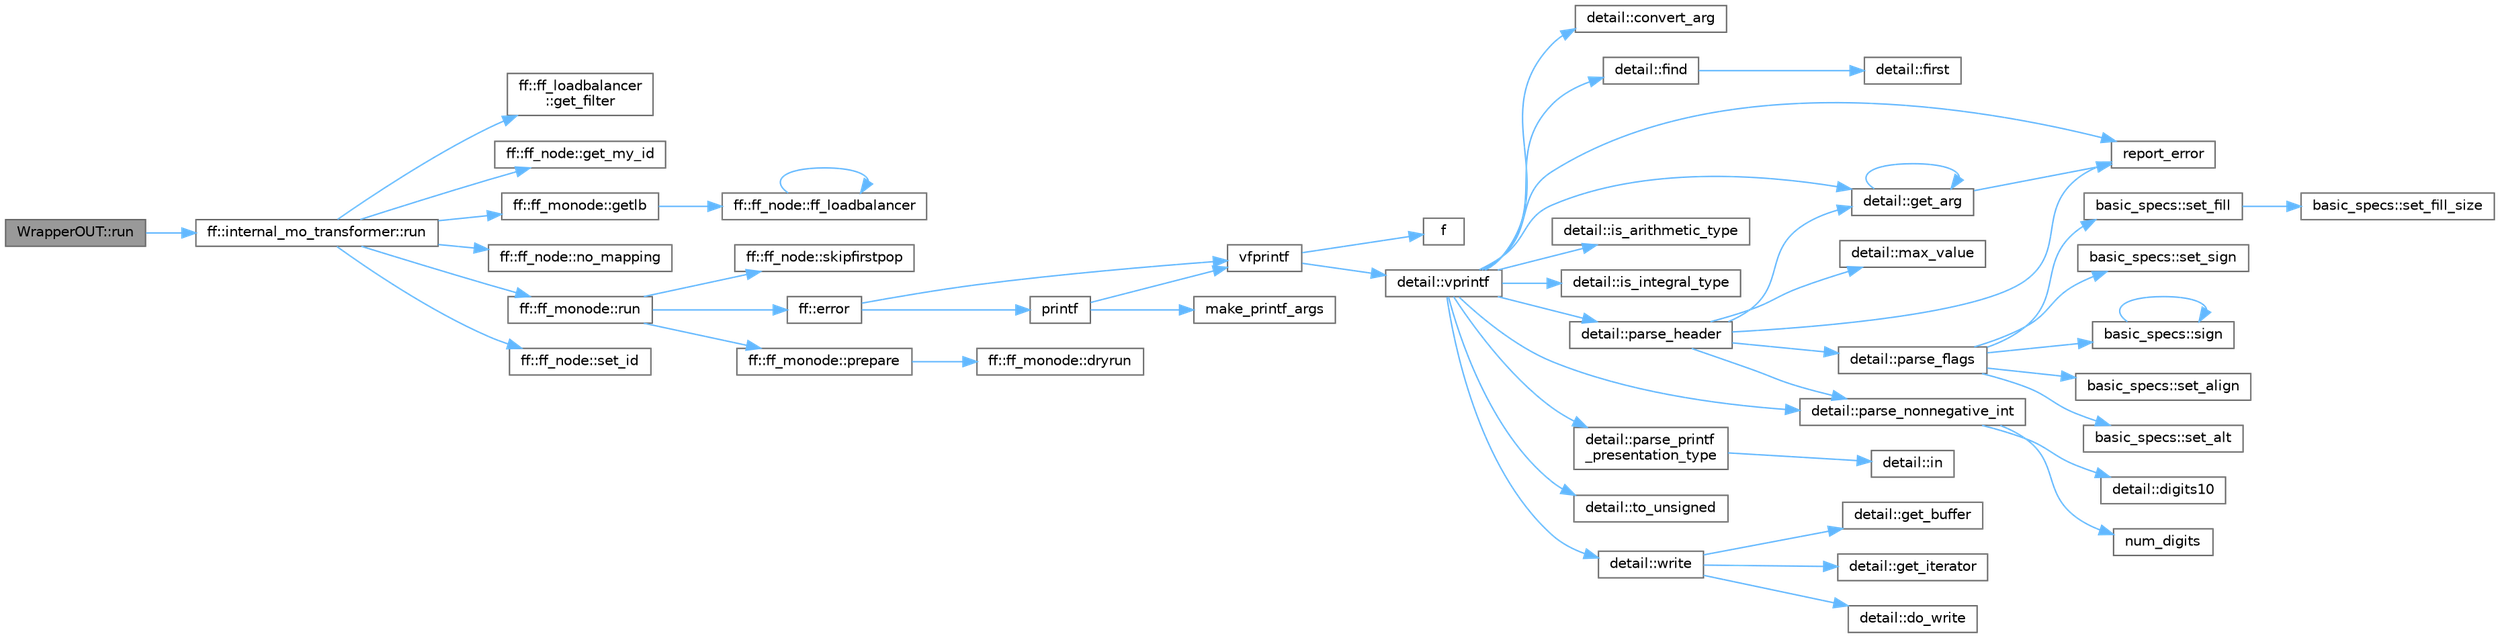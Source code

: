 digraph "WrapperOUT::run"
{
 // LATEX_PDF_SIZE
  bgcolor="transparent";
  edge [fontname=Helvetica,fontsize=10,labelfontname=Helvetica,labelfontsize=10];
  node [fontname=Helvetica,fontsize=10,shape=box,height=0.2,width=0.4];
  rankdir="LR";
  Node1 [id="Node000001",label="WrapperOUT::run",height=0.2,width=0.4,color="gray40", fillcolor="grey60", style="filled", fontcolor="black",tooltip="run"];
  Node1 -> Node2 [id="edge52_Node000001_Node000002",color="steelblue1",style="solid",tooltip=" "];
  Node2 [id="Node000002",label="ff::internal_mo_transformer::run",height=0.2,width=0.4,color="grey40", fillcolor="white", style="filled",URL="$structff_1_1internal__mo__transformer.html#a9b23ee430dd08d68822dd5f9300fd772",tooltip="run"];
  Node2 -> Node3 [id="edge53_Node000002_Node000003",color="steelblue1",style="solid",tooltip=" "];
  Node3 [id="Node000003",label="ff::ff_loadbalancer\l::get_filter",height=0.2,width=0.4,color="grey40", fillcolor="white", style="filled",URL="$classff_1_1ff__loadbalancer.html#a8f16edeecba399dbc1a82bfb4394bd77",tooltip=" "];
  Node2 -> Node4 [id="edge54_Node000002_Node000004",color="steelblue1",style="solid",tooltip=" "];
  Node4 [id="Node000004",label="ff::ff_node::get_my_id",height=0.2,width=0.4,color="grey40", fillcolor="white", style="filled",URL="$classff_1_1ff__node.html#a32d30503e0a33406841d77bc1f4dc2e2",tooltip="Returns the identifier of the node (not unique)"];
  Node2 -> Node5 [id="edge55_Node000002_Node000005",color="steelblue1",style="solid",tooltip=" "];
  Node5 [id="Node000005",label="ff::ff_monode::getlb",height=0.2,width=0.4,color="grey40", fillcolor="white", style="filled",URL="$classff_1_1ff__monode.html#aa299b542b2eaaca1e7fe9d8d0aba7b35",tooltip=" "];
  Node5 -> Node6 [id="edge56_Node000005_Node000006",color="steelblue1",style="solid",tooltip=" "];
  Node6 [id="Node000006",label="ff::ff_node::ff_loadbalancer",height=0.2,width=0.4,color="grey40", fillcolor="white", style="filled",URL="$classff_1_1ff__node.html#a4507398d523881cfadefdf463bfa5962",tooltip=" "];
  Node6 -> Node6 [id="edge57_Node000006_Node000006",color="steelblue1",style="solid",tooltip=" "];
  Node2 -> Node7 [id="edge58_Node000002_Node000007",color="steelblue1",style="solid",tooltip=" "];
  Node7 [id="Node000007",label="ff::ff_node::no_mapping",height=0.2,width=0.4,color="grey40", fillcolor="white", style="filled",URL="$classff_1_1ff__node.html#a8cf18e542b92e7268e938644cd08a079",tooltip=" "];
  Node2 -> Node8 [id="edge59_Node000002_Node000008",color="steelblue1",style="solid",tooltip=" "];
  Node8 [id="Node000008",label="ff::ff_monode::run",height=0.2,width=0.4,color="grey40", fillcolor="white", style="filled",URL="$classff_1_1ff__monode.html#aaf30eed3d18f0a861c6def24bdeea4fb",tooltip="run"];
  Node8 -> Node9 [id="edge60_Node000008_Node000009",color="steelblue1",style="solid",tooltip=" "];
  Node9 [id="Node000009",label="ff::error",height=0.2,width=0.4,color="grey40", fillcolor="white", style="filled",URL="$namespaceff.html#a27d926d29b55e019eba5b70672301d82",tooltip=" "];
  Node9 -> Node10 [id="edge61_Node000009_Node000010",color="steelblue1",style="solid",tooltip=" "];
  Node10 [id="Node000010",label="printf",height=0.2,width=0.4,color="grey40", fillcolor="white", style="filled",URL="$printf_8h.html#aee3ed3a831f25f07e7be3919fff2203a",tooltip=" "];
  Node10 -> Node11 [id="edge62_Node000010_Node000011",color="steelblue1",style="solid",tooltip=" "];
  Node11 [id="Node000011",label="make_printf_args",height=0.2,width=0.4,color="grey40", fillcolor="white", style="filled",URL="$printf_8h.html#a27dcc0efcda04388971dbea3c875f122",tooltip=" "];
  Node10 -> Node12 [id="edge63_Node000010_Node000012",color="steelblue1",style="solid",tooltip=" "];
  Node12 [id="Node000012",label="vfprintf",height=0.2,width=0.4,color="grey40", fillcolor="white", style="filled",URL="$printf_8h.html#abb30aad964fc771fb52cf3ad88649df2",tooltip=" "];
  Node12 -> Node13 [id="edge64_Node000012_Node000013",color="steelblue1",style="solid",tooltip=" "];
  Node13 [id="Node000013",label="f",height=0.2,width=0.4,color="grey40", fillcolor="white", style="filled",URL="$cxx11__tensor__map_8cpp.html#a7f507fea02198f6cb81c86640c7b1a4e",tooltip=" "];
  Node12 -> Node14 [id="edge65_Node000012_Node000014",color="steelblue1",style="solid",tooltip=" "];
  Node14 [id="Node000014",label="detail::vprintf",height=0.2,width=0.4,color="grey40", fillcolor="white", style="filled",URL="$namespacedetail.html#a1c8c2218e4c822aa8f743fb9c573717f",tooltip=" "];
  Node14 -> Node15 [id="edge66_Node000014_Node000015",color="steelblue1",style="solid",tooltip=" "];
  Node15 [id="Node000015",label="detail::convert_arg",height=0.2,width=0.4,color="grey40", fillcolor="white", style="filled",URL="$namespacedetail.html#a03c11572c9a664266d6925f327dec7f3",tooltip=" "];
  Node14 -> Node16 [id="edge67_Node000014_Node000016",color="steelblue1",style="solid",tooltip=" "];
  Node16 [id="Node000016",label="detail::find",height=0.2,width=0.4,color="grey40", fillcolor="white", style="filled",URL="$namespacedetail.html#a6b71952fab3dc32f3edb2c3e9811d8d9",tooltip=" "];
  Node16 -> Node17 [id="edge68_Node000016_Node000017",color="steelblue1",style="solid",tooltip=" "];
  Node17 [id="Node000017",label="detail::first",height=0.2,width=0.4,color="grey40", fillcolor="white", style="filled",URL="$namespacedetail.html#a02319a3deb124802b88b61f85987df5e",tooltip=" "];
  Node14 -> Node18 [id="edge69_Node000014_Node000018",color="steelblue1",style="solid",tooltip=" "];
  Node18 [id="Node000018",label="detail::get_arg",height=0.2,width=0.4,color="grey40", fillcolor="white", style="filled",URL="$namespacedetail.html#a342ef250e45bd09b2ef666b6fae1c355",tooltip=" "];
  Node18 -> Node18 [id="edge70_Node000018_Node000018",color="steelblue1",style="solid",tooltip=" "];
  Node18 -> Node19 [id="edge71_Node000018_Node000019",color="steelblue1",style="solid",tooltip=" "];
  Node19 [id="Node000019",label="report_error",height=0.2,width=0.4,color="grey40", fillcolor="white", style="filled",URL="$format-inl_8h.html#a5555893692b00b61b3886349332fd01f",tooltip=" "];
  Node14 -> Node20 [id="edge72_Node000014_Node000020",color="steelblue1",style="solid",tooltip=" "];
  Node20 [id="Node000020",label="detail::is_arithmetic_type",height=0.2,width=0.4,color="grey40", fillcolor="white", style="filled",URL="$namespacedetail.html#a802c50a56a3495fdab6020b375ba1389",tooltip=" "];
  Node14 -> Node21 [id="edge73_Node000014_Node000021",color="steelblue1",style="solid",tooltip=" "];
  Node21 [id="Node000021",label="detail::is_integral_type",height=0.2,width=0.4,color="grey40", fillcolor="white", style="filled",URL="$namespacedetail.html#a2a60f8d1bee41b803f43fc42b707b5d1",tooltip=" "];
  Node14 -> Node22 [id="edge74_Node000014_Node000022",color="steelblue1",style="solid",tooltip=" "];
  Node22 [id="Node000022",label="detail::parse_header",height=0.2,width=0.4,color="grey40", fillcolor="white", style="filled",URL="$namespacedetail.html#afc9d93e58b8edb8077f8bc8eee7f4035",tooltip=" "];
  Node22 -> Node18 [id="edge75_Node000022_Node000018",color="steelblue1",style="solid",tooltip=" "];
  Node22 -> Node23 [id="edge76_Node000022_Node000023",color="steelblue1",style="solid",tooltip=" "];
  Node23 [id="Node000023",label="detail::max_value",height=0.2,width=0.4,color="grey40", fillcolor="white", style="filled",URL="$namespacedetail.html#a45c2130c44ebe54179eafcee3cda2bfb",tooltip=" "];
  Node22 -> Node24 [id="edge77_Node000022_Node000024",color="steelblue1",style="solid",tooltip=" "];
  Node24 [id="Node000024",label="detail::parse_flags",height=0.2,width=0.4,color="grey40", fillcolor="white", style="filled",URL="$namespacedetail.html#a4213daed116a37e1767881da51238261",tooltip=" "];
  Node24 -> Node25 [id="edge78_Node000024_Node000025",color="steelblue1",style="solid",tooltip=" "];
  Node25 [id="Node000025",label="basic_specs::set_align",height=0.2,width=0.4,color="grey40", fillcolor="white", style="filled",URL="$classbasic__specs.html#ad73b6f854341aaabc744bf54e6ea6af6",tooltip=" "];
  Node24 -> Node26 [id="edge79_Node000024_Node000026",color="steelblue1",style="solid",tooltip=" "];
  Node26 [id="Node000026",label="basic_specs::set_alt",height=0.2,width=0.4,color="grey40", fillcolor="white", style="filled",URL="$classbasic__specs.html#a5f10314706a8a3d579f882f30d283b61",tooltip=" "];
  Node24 -> Node27 [id="edge80_Node000024_Node000027",color="steelblue1",style="solid",tooltip=" "];
  Node27 [id="Node000027",label="basic_specs::set_fill",height=0.2,width=0.4,color="grey40", fillcolor="white", style="filled",URL="$classbasic__specs.html#a1600987fb39fed5dfdac21b218061a9e",tooltip=" "];
  Node27 -> Node28 [id="edge81_Node000027_Node000028",color="steelblue1",style="solid",tooltip=" "];
  Node28 [id="Node000028",label="basic_specs::set_fill_size",height=0.2,width=0.4,color="grey40", fillcolor="white", style="filled",URL="$classbasic__specs.html#a4b36db5ad1e38169bd6653635d5e69cd",tooltip=" "];
  Node24 -> Node29 [id="edge82_Node000024_Node000029",color="steelblue1",style="solid",tooltip=" "];
  Node29 [id="Node000029",label="basic_specs::set_sign",height=0.2,width=0.4,color="grey40", fillcolor="white", style="filled",URL="$classbasic__specs.html#a7020ec66ba6918727e4102567c5c731a",tooltip=" "];
  Node24 -> Node30 [id="edge83_Node000024_Node000030",color="steelblue1",style="solid",tooltip=" "];
  Node30 [id="Node000030",label="basic_specs::sign",height=0.2,width=0.4,color="grey40", fillcolor="white", style="filled",URL="$classbasic__specs.html#a380e6ff33a8ae05e3ef479bf95696ad2",tooltip=" "];
  Node30 -> Node30 [id="edge84_Node000030_Node000030",color="steelblue1",style="solid",tooltip=" "];
  Node22 -> Node31 [id="edge85_Node000022_Node000031",color="steelblue1",style="solid",tooltip=" "];
  Node31 [id="Node000031",label="detail::parse_nonnegative_int",height=0.2,width=0.4,color="grey40", fillcolor="white", style="filled",URL="$namespacedetail.html#a338caba782225e115a9902d4d0835f5f",tooltip=" "];
  Node31 -> Node32 [id="edge86_Node000031_Node000032",color="steelblue1",style="solid",tooltip=" "];
  Node32 [id="Node000032",label="detail::digits10",height=0.2,width=0.4,color="grey40", fillcolor="white", style="filled",URL="$namespacedetail.html#a3a043db05db2d07deb2d98ba2d04b4eb",tooltip=" "];
  Node31 -> Node33 [id="edge87_Node000031_Node000033",color="steelblue1",style="solid",tooltip=" "];
  Node33 [id="Node000033",label="num_digits",height=0.2,width=0.4,color="grey40", fillcolor="white", style="filled",URL="$_sequence_8c.html#aa16e8c03d098498ad9c8839cf2c48044",tooltip=" "];
  Node22 -> Node19 [id="edge88_Node000022_Node000019",color="steelblue1",style="solid",tooltip=" "];
  Node14 -> Node31 [id="edge89_Node000014_Node000031",color="steelblue1",style="solid",tooltip=" "];
  Node14 -> Node34 [id="edge90_Node000014_Node000034",color="steelblue1",style="solid",tooltip=" "];
  Node34 [id="Node000034",label="detail::parse_printf\l_presentation_type",height=0.2,width=0.4,color="grey40", fillcolor="white", style="filled",URL="$namespacedetail.html#aa2cb095169b23e3a66260ad7078f44cc",tooltip=" "];
  Node34 -> Node35 [id="edge91_Node000034_Node000035",color="steelblue1",style="solid",tooltip=" "];
  Node35 [id="Node000035",label="detail::in",height=0.2,width=0.4,color="grey40", fillcolor="white", style="filled",URL="$namespacedetail.html#a52a5e2ed06c229dcf95ea5c46d48d05e",tooltip=" "];
  Node14 -> Node19 [id="edge92_Node000014_Node000019",color="steelblue1",style="solid",tooltip=" "];
  Node14 -> Node36 [id="edge93_Node000014_Node000036",color="steelblue1",style="solid",tooltip=" "];
  Node36 [id="Node000036",label="detail::to_unsigned",height=0.2,width=0.4,color="grey40", fillcolor="white", style="filled",URL="$namespacedetail.html#a4855e668246c731a97484efc329f2aac",tooltip=" "];
  Node14 -> Node37 [id="edge94_Node000014_Node000037",color="steelblue1",style="solid",tooltip=" "];
  Node37 [id="Node000037",label="detail::write",height=0.2,width=0.4,color="grey40", fillcolor="white", style="filled",URL="$namespacedetail.html#a29dacf26eedc9e3575fb57329a5ca0a3",tooltip=" "];
  Node37 -> Node38 [id="edge95_Node000037_Node000038",color="steelblue1",style="solid",tooltip=" "];
  Node38 [id="Node000038",label="detail::do_write",height=0.2,width=0.4,color="grey40", fillcolor="white", style="filled",URL="$namespacedetail.html#a5007cc441bd246a9096070c10d1ea683",tooltip=" "];
  Node37 -> Node39 [id="edge96_Node000037_Node000039",color="steelblue1",style="solid",tooltip=" "];
  Node39 [id="Node000039",label="detail::get_buffer",height=0.2,width=0.4,color="grey40", fillcolor="white", style="filled",URL="$namespacedetail.html#ad803bb19df422bc4c4f92d75c7564437",tooltip=" "];
  Node37 -> Node40 [id="edge97_Node000037_Node000040",color="steelblue1",style="solid",tooltip=" "];
  Node40 [id="Node000040",label="detail::get_iterator",height=0.2,width=0.4,color="grey40", fillcolor="white", style="filled",URL="$namespacedetail.html#a05e3e231207d3f28f83261c2e7ad2fe5",tooltip=" "];
  Node9 -> Node12 [id="edge98_Node000009_Node000012",color="steelblue1",style="solid",tooltip=" "];
  Node8 -> Node41 [id="edge99_Node000008_Node000041",color="steelblue1",style="solid",tooltip=" "];
  Node41 [id="Node000041",label="ff::ff_monode::prepare",height=0.2,width=0.4,color="grey40", fillcolor="white", style="filled",URL="$classff_1_1ff__monode.html#a6581b7a0a3442748fda3631350d56fec",tooltip=" "];
  Node41 -> Node42 [id="edge100_Node000041_Node000042",color="steelblue1",style="solid",tooltip=" "];
  Node42 [id="Node000042",label="ff::ff_monode::dryrun",height=0.2,width=0.4,color="grey40", fillcolor="white", style="filled",URL="$classff_1_1ff__monode.html#a6185216ce038319129d36a012adcace4",tooltip=" "];
  Node8 -> Node43 [id="edge101_Node000008_Node000043",color="steelblue1",style="solid",tooltip=" "];
  Node43 [id="Node000043",label="ff::ff_node::skipfirstpop",height=0.2,width=0.4,color="grey40", fillcolor="white", style="filled",URL="$classff_1_1ff__node.html#a949d963e759f57c978bd0d85f89ed1b3",tooltip="Set the ff_node to start with no input task"];
  Node2 -> Node44 [id="edge102_Node000002_Node000044",color="steelblue1",style="solid",tooltip=" "];
  Node44 [id="Node000044",label="ff::ff_node::set_id",height=0.2,width=0.4,color="grey40", fillcolor="white", style="filled",URL="$classff_1_1ff__node.html#a922fc688f91665519c1f6c967638fa38",tooltip=" "];
}
